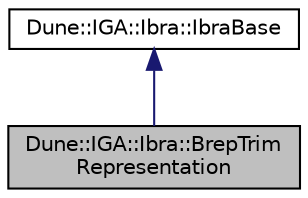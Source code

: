 digraph "Dune::IGA::Ibra::BrepTrimRepresentation"
{
 // LATEX_PDF_SIZE
  edge [fontname="Helvetica",fontsize="10",labelfontname="Helvetica",labelfontsize="10"];
  node [fontname="Helvetica",fontsize="10",shape=record];
  Node1 [label="Dune::IGA::Ibra::BrepTrim\lRepresentation",height=0.2,width=0.4,color="black", fillcolor="grey75", style="filled", fontcolor="black",tooltip=" "];
  Node2 -> Node1 [dir="back",color="midnightblue",fontsize="10",style="solid",fontname="Helvetica"];
  Node2 [label="Dune::IGA::Ibra::IbraBase",height=0.2,width=0.4,color="black", fillcolor="white", style="filled",URL="$d4/d10/a01278.html",tooltip=" "];
}
